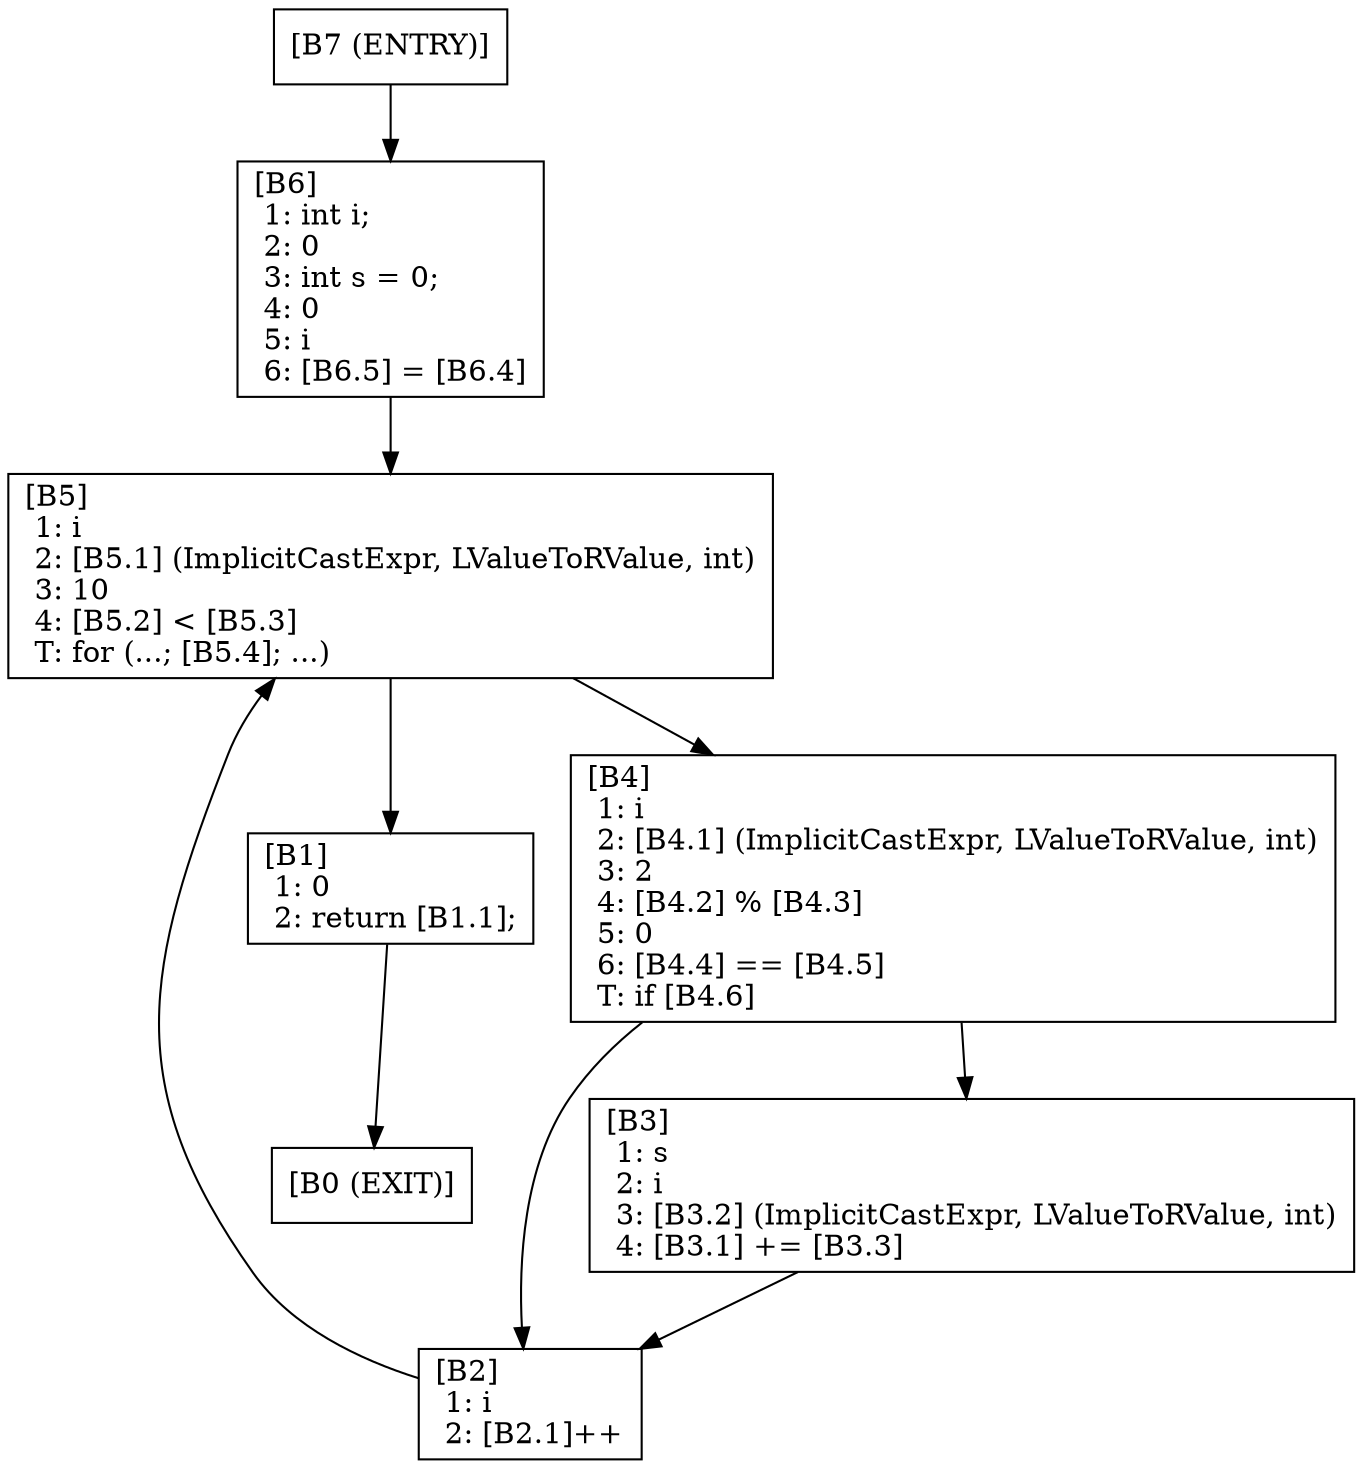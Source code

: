 digraph unnamed {

	Node0x7fb4b4b396d0 [shape=record,label="{ [B0 (EXIT)]\l}"];
	Node0x7fb4b4b397a8 [shape=record,label="{ [B1]\l  1: 0\l  2: return [B1.1];\l}"];
	Node0x7fb4b4b397a8 -> Node0x7fb4b4b396d0;
	Node0x7fb4b4b39880 [shape=record,label="{ [B2]\l  1: i\l  2: [B2.1]++\l}"];
	Node0x7fb4b4b39880 -> Node0x7fb4b4b39bc8;
	Node0x7fb4b4b39958 [shape=record,label="{ [B3]\l  1: s\l  2: i\l  3: [B3.2] (ImplicitCastExpr, LValueToRValue, int)\l  4: [B3.1] += [B3.3]\l}"];
	Node0x7fb4b4b39958 -> Node0x7fb4b4b39880;
	Node0x7fb4b4b39a30 [shape=record,label="{ [B4]\l  1: i\l  2: [B4.1] (ImplicitCastExpr, LValueToRValue, int)\l  3: 2\l  4: [B4.2] % [B4.3]\l  5: 0\l  6: [B4.4] == [B4.5]\l   T: if [B4.6]\l}"];
	Node0x7fb4b4b39a30 -> Node0x7fb4b4b39958;
	Node0x7fb4b4b39a30 -> Node0x7fb4b4b39880;
	Node0x7fb4b4b39bc8 [shape=record,label="{ [B5]\l  1: i\l  2: [B5.1] (ImplicitCastExpr, LValueToRValue, int)\l  3: 10\l  4: [B5.2] \< [B5.3]\l   T: for (...; [B5.4]; ...)\l}"];
	Node0x7fb4b4b39bc8 -> Node0x7fb4b4b39a30;
	Node0x7fb4b4b39bc8 -> Node0x7fb4b4b397a8;
	Node0x7fb4b4b39cc0 [shape=record,label="{ [B6]\l  1: int i;\l  2: 0\l  3: int s = 0;\l  4: 0\l  5: i\l  6: [B6.5] = [B6.4]\l}"];
	Node0x7fb4b4b39cc0 -> Node0x7fb4b4b39bc8;
	Node0x7fb4b4b39e68 [shape=record,label="{ [B7 (ENTRY)]\l}"];
	Node0x7fb4b4b39e68 -> Node0x7fb4b4b39cc0;
}
